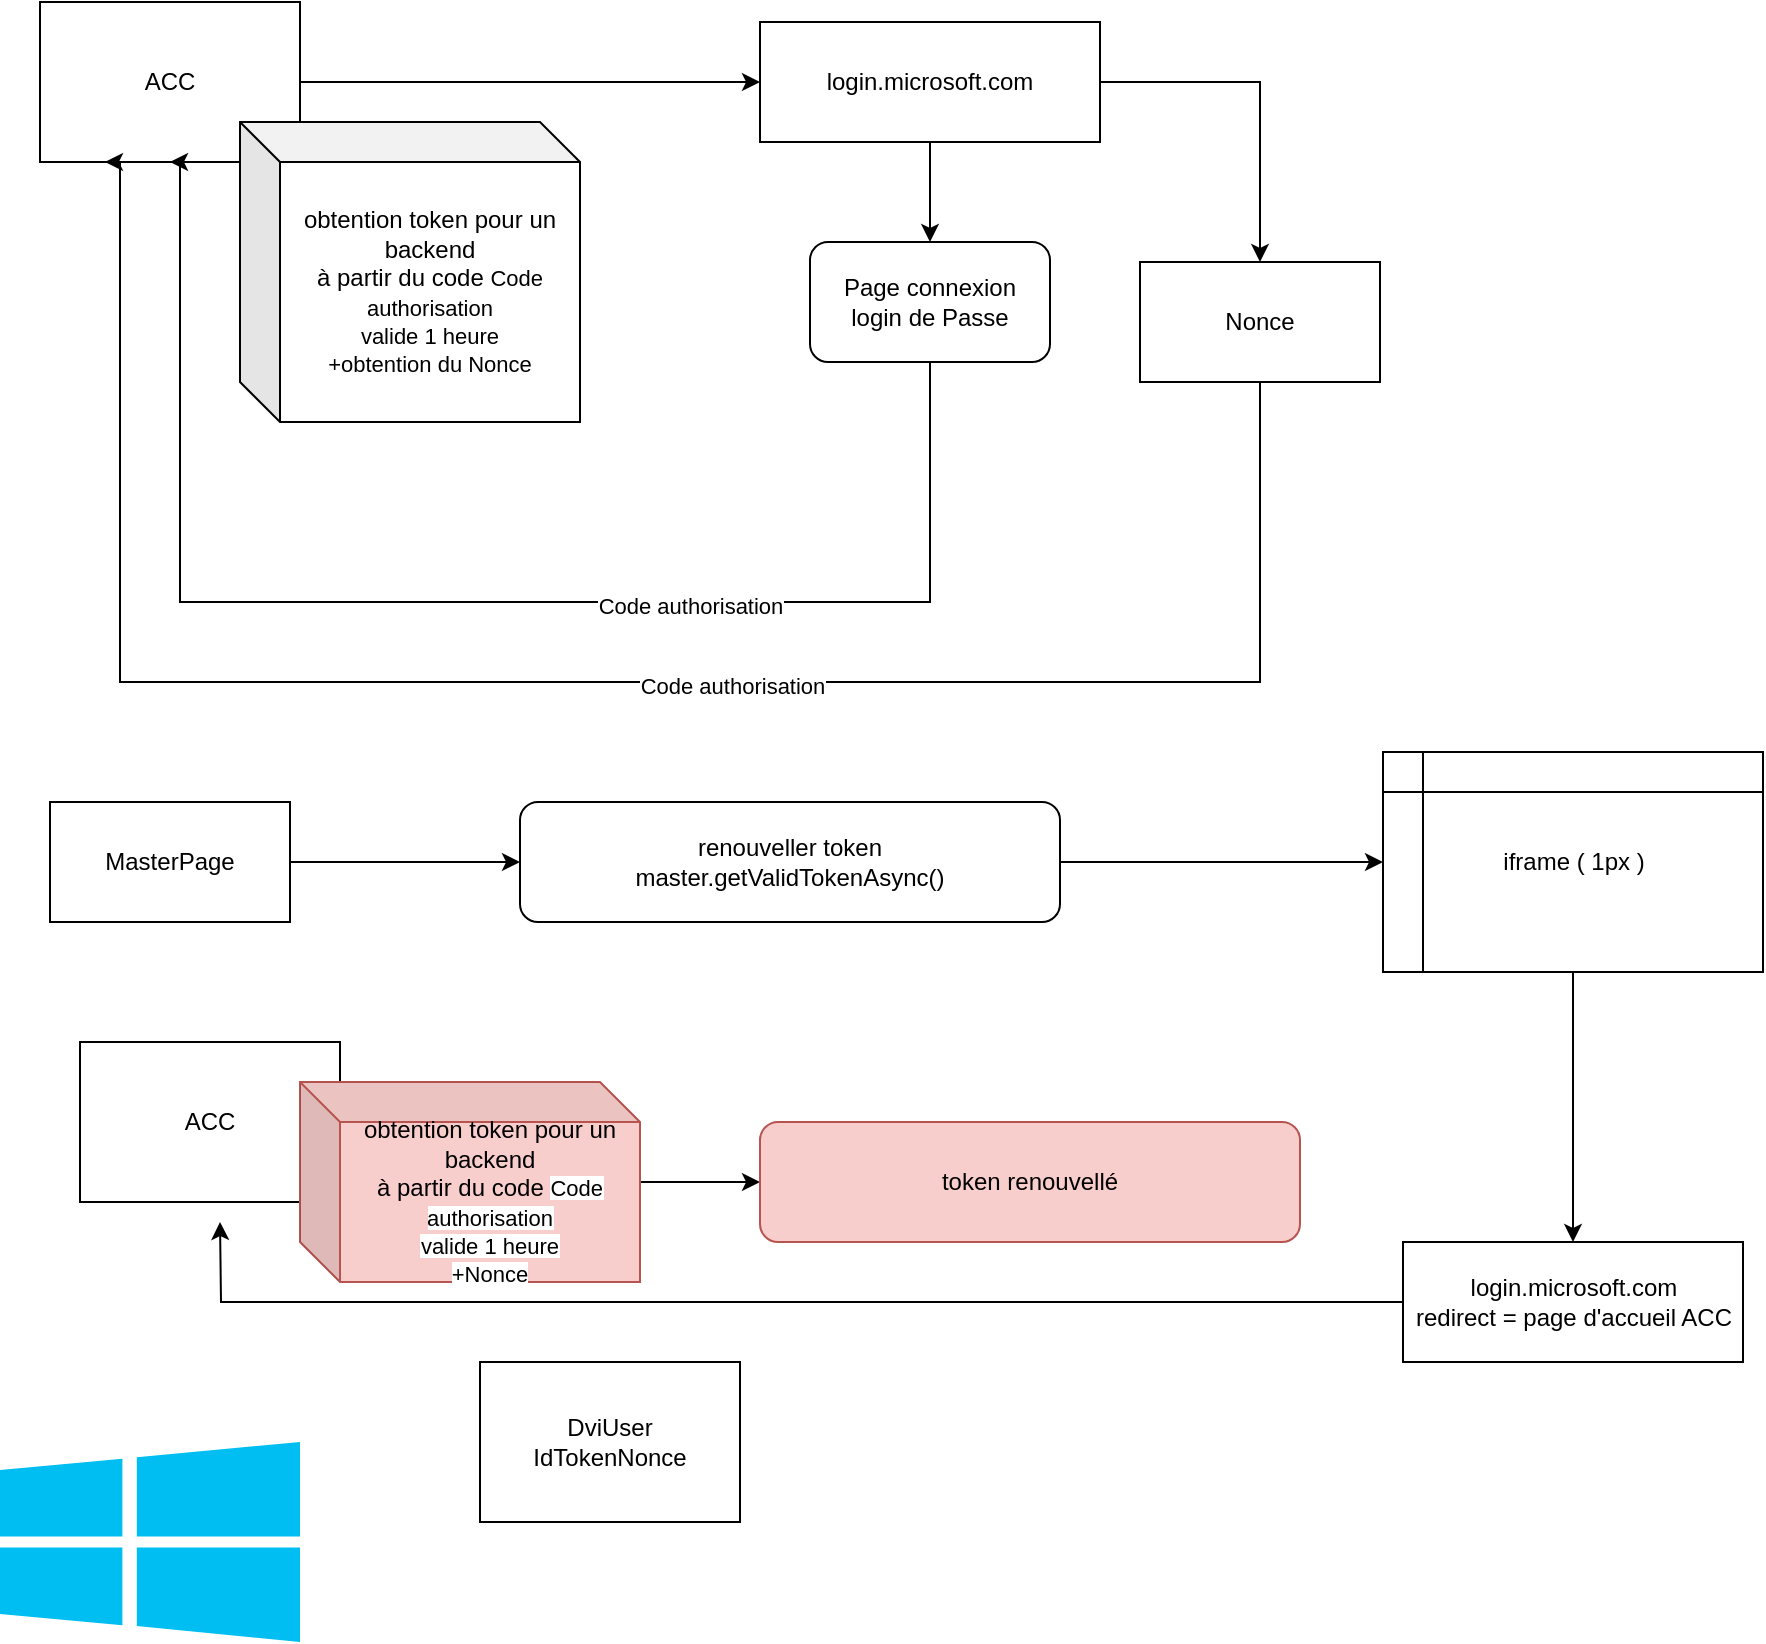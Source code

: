 <mxfile version="14.1.8" type="device"><diagram id="kOh-n3ly-CTb6TUgfgEU" name="Page-1"><mxGraphModel dx="1466" dy="849" grid="1" gridSize="10" guides="1" tooltips="1" connect="1" arrows="1" fold="1" page="1" pageScale="1" pageWidth="1654" pageHeight="1169" math="0" shadow="0"><root><mxCell id="0"/><mxCell id="1" parent="0"/><mxCell id="PsbgcNLxVB2IXcTOrgaT-3" style="edgeStyle=orthogonalEdgeStyle;rounded=0;orthogonalLoop=1;jettySize=auto;html=1;entryX=0;entryY=0.5;entryDx=0;entryDy=0;" edge="1" parent="1" source="PsbgcNLxVB2IXcTOrgaT-1" target="PsbgcNLxVB2IXcTOrgaT-2"><mxGeometry relative="1" as="geometry"/></mxCell><mxCell id="PsbgcNLxVB2IXcTOrgaT-1" value="ACC" style="rounded=0;whiteSpace=wrap;html=1;" vertex="1" parent="1"><mxGeometry x="90" y="40" width="130" height="80" as="geometry"/></mxCell><mxCell id="PsbgcNLxVB2IXcTOrgaT-5" style="edgeStyle=orthogonalEdgeStyle;rounded=0;orthogonalLoop=1;jettySize=auto;html=1;" edge="1" parent="1" source="PsbgcNLxVB2IXcTOrgaT-2" target="PsbgcNLxVB2IXcTOrgaT-4"><mxGeometry relative="1" as="geometry"/></mxCell><mxCell id="PsbgcNLxVB2IXcTOrgaT-8" style="edgeStyle=orthogonalEdgeStyle;rounded=0;orthogonalLoop=1;jettySize=auto;html=1;" edge="1" parent="1" source="PsbgcNLxVB2IXcTOrgaT-2" target="PsbgcNLxVB2IXcTOrgaT-7"><mxGeometry relative="1" as="geometry"/></mxCell><mxCell id="PsbgcNLxVB2IXcTOrgaT-2" value="login.microsoft.com" style="rounded=0;whiteSpace=wrap;html=1;" vertex="1" parent="1"><mxGeometry x="450" y="50" width="170" height="60" as="geometry"/></mxCell><mxCell id="PsbgcNLxVB2IXcTOrgaT-6" style="edgeStyle=orthogonalEdgeStyle;rounded=0;orthogonalLoop=1;jettySize=auto;html=1;entryX=0.5;entryY=1;entryDx=0;entryDy=0;exitX=0.5;exitY=1;exitDx=0;exitDy=0;" edge="1" parent="1" source="PsbgcNLxVB2IXcTOrgaT-4" target="PsbgcNLxVB2IXcTOrgaT-1"><mxGeometry relative="1" as="geometry"><Array as="points"><mxPoint x="535" y="340"/><mxPoint x="160" y="340"/></Array></mxGeometry></mxCell><mxCell id="PsbgcNLxVB2IXcTOrgaT-12" value="Code authorisation" style="edgeLabel;html=1;align=center;verticalAlign=middle;resizable=0;points=[];" vertex="1" connectable="0" parent="PsbgcNLxVB2IXcTOrgaT-6"><mxGeometry x="-0.333" y="2" relative="1" as="geometry"><mxPoint as="offset"/></mxGeometry></mxCell><mxCell id="PsbgcNLxVB2IXcTOrgaT-4" value="Page connexion&lt;br&gt;login de Passe" style="rounded=1;whiteSpace=wrap;html=1;" vertex="1" parent="1"><mxGeometry x="475" y="160" width="120" height="60" as="geometry"/></mxCell><mxCell id="PsbgcNLxVB2IXcTOrgaT-9" style="edgeStyle=orthogonalEdgeStyle;rounded=0;orthogonalLoop=1;jettySize=auto;html=1;entryX=0.25;entryY=1;entryDx=0;entryDy=0;" edge="1" parent="1" source="PsbgcNLxVB2IXcTOrgaT-7" target="PsbgcNLxVB2IXcTOrgaT-1"><mxGeometry relative="1" as="geometry"><Array as="points"><mxPoint x="700" y="380"/><mxPoint x="130" y="380"/></Array></mxGeometry></mxCell><mxCell id="PsbgcNLxVB2IXcTOrgaT-13" value="Code authorisation" style="edgeLabel;html=1;align=center;verticalAlign=middle;resizable=0;points=[];" vertex="1" connectable="0" parent="PsbgcNLxVB2IXcTOrgaT-9"><mxGeometry x="-0.161" y="2" relative="1" as="geometry"><mxPoint as="offset"/></mxGeometry></mxCell><mxCell id="PsbgcNLxVB2IXcTOrgaT-7" value="Nonce" style="rounded=0;whiteSpace=wrap;html=1;" vertex="1" parent="1"><mxGeometry x="640" y="170" width="120" height="60" as="geometry"/></mxCell><mxCell id="PsbgcNLxVB2IXcTOrgaT-15" style="edgeStyle=orthogonalEdgeStyle;rounded=0;orthogonalLoop=1;jettySize=auto;html=1;" edge="1" parent="1" source="PsbgcNLxVB2IXcTOrgaT-10" target="PsbgcNLxVB2IXcTOrgaT-14"><mxGeometry relative="1" as="geometry"/></mxCell><mxCell id="PsbgcNLxVB2IXcTOrgaT-10" value="MasterPage" style="rounded=0;whiteSpace=wrap;html=1;" vertex="1" parent="1"><mxGeometry x="95" y="440" width="120" height="60" as="geometry"/></mxCell><mxCell id="PsbgcNLxVB2IXcTOrgaT-11" value="obtention token pour un backend&lt;br&gt;à partir du code&amp;nbsp;&lt;span style=&quot;font-size: 11px ; background-color: rgb(255 , 255 , 255)&quot;&gt;Code authorisation&lt;br&gt;valide 1 heure&lt;br&gt;+obtention du Nonce&lt;br&gt;&lt;/span&gt;" style="shape=cube;whiteSpace=wrap;html=1;boundedLbl=1;backgroundOutline=1;darkOpacity=0.05;darkOpacity2=0.1;" vertex="1" parent="1"><mxGeometry x="190" y="100" width="170" height="150" as="geometry"/></mxCell><mxCell id="PsbgcNLxVB2IXcTOrgaT-17" style="edgeStyle=orthogonalEdgeStyle;rounded=0;orthogonalLoop=1;jettySize=auto;html=1;" edge="1" parent="1" source="PsbgcNLxVB2IXcTOrgaT-14" target="PsbgcNLxVB2IXcTOrgaT-16"><mxGeometry relative="1" as="geometry"/></mxCell><mxCell id="PsbgcNLxVB2IXcTOrgaT-14" value="renouveller token&lt;br&gt;master.getValidTokenAsync()" style="rounded=1;whiteSpace=wrap;html=1;" vertex="1" parent="1"><mxGeometry x="330" y="440" width="270" height="60" as="geometry"/></mxCell><mxCell id="PsbgcNLxVB2IXcTOrgaT-19" style="edgeStyle=orthogonalEdgeStyle;rounded=0;orthogonalLoop=1;jettySize=auto;html=1;entryX=0.5;entryY=0;entryDx=0;entryDy=0;" edge="1" parent="1" source="PsbgcNLxVB2IXcTOrgaT-16" target="PsbgcNLxVB2IXcTOrgaT-18"><mxGeometry relative="1" as="geometry"/></mxCell><mxCell id="PsbgcNLxVB2IXcTOrgaT-16" value="iframe ( 1px )" style="shape=internalStorage;whiteSpace=wrap;html=1;backgroundOutline=1;" vertex="1" parent="1"><mxGeometry x="761.5" y="415" width="190" height="110" as="geometry"/></mxCell><mxCell id="PsbgcNLxVB2IXcTOrgaT-20" style="edgeStyle=orthogonalEdgeStyle;rounded=0;orthogonalLoop=1;jettySize=auto;html=1;" edge="1" parent="1" source="PsbgcNLxVB2IXcTOrgaT-18"><mxGeometry relative="1" as="geometry"><mxPoint x="180" y="650" as="targetPoint"/></mxGeometry></mxCell><mxCell id="PsbgcNLxVB2IXcTOrgaT-18" value="login.microsoft.com&lt;br&gt;redirect = page d'accueil ACC" style="rounded=0;whiteSpace=wrap;html=1;" vertex="1" parent="1"><mxGeometry x="771.5" y="660" width="170" height="60" as="geometry"/></mxCell><mxCell id="PsbgcNLxVB2IXcTOrgaT-21" value="ACC" style="rounded=0;whiteSpace=wrap;html=1;" vertex="1" parent="1"><mxGeometry x="110" y="560" width="130" height="80" as="geometry"/></mxCell><mxCell id="PsbgcNLxVB2IXcTOrgaT-25" style="edgeStyle=orthogonalEdgeStyle;rounded=0;orthogonalLoop=1;jettySize=auto;html=1;entryX=0;entryY=0.5;entryDx=0;entryDy=0;" edge="1" parent="1" source="PsbgcNLxVB2IXcTOrgaT-22" target="PsbgcNLxVB2IXcTOrgaT-24"><mxGeometry relative="1" as="geometry"/></mxCell><mxCell id="PsbgcNLxVB2IXcTOrgaT-22" value="obtention token pour un backend&lt;br&gt;à partir du code&amp;nbsp;&lt;span style=&quot;font-size: 11px ; background-color: rgb(255 , 255 , 255)&quot;&gt;Code authorisation&lt;br&gt;valide 1 heure&lt;br&gt;+Nonce&lt;br&gt;&lt;/span&gt;" style="shape=cube;whiteSpace=wrap;html=1;boundedLbl=1;backgroundOutline=1;darkOpacity=0.05;darkOpacity2=0.1;fillColor=#f8cecc;strokeColor=#b85450;" vertex="1" parent="1"><mxGeometry x="220" y="580" width="170" height="100" as="geometry"/></mxCell><mxCell id="PsbgcNLxVB2IXcTOrgaT-24" value="token renouvellé" style="rounded=1;whiteSpace=wrap;html=1;fillColor=#f8cecc;strokeColor=#b85450;" vertex="1" parent="1"><mxGeometry x="450" y="600" width="270" height="60" as="geometry"/></mxCell><mxCell id="PsbgcNLxVB2IXcTOrgaT-26" value="DviUser&lt;br&gt;IdTokenNonce" style="rounded=0;whiteSpace=wrap;html=1;" vertex="1" parent="1"><mxGeometry x="310" y="720" width="130" height="80" as="geometry"/></mxCell><mxCell id="PsbgcNLxVB2IXcTOrgaT-27" value="" style="verticalLabelPosition=bottom;html=1;verticalAlign=top;align=center;strokeColor=none;fillColor=#00BEF2;shape=mxgraph.azure.azure_instance;" vertex="1" parent="1"><mxGeometry x="70" y="760" width="150" height="100" as="geometry"/></mxCell></root></mxGraphModel></diagram></mxfile>